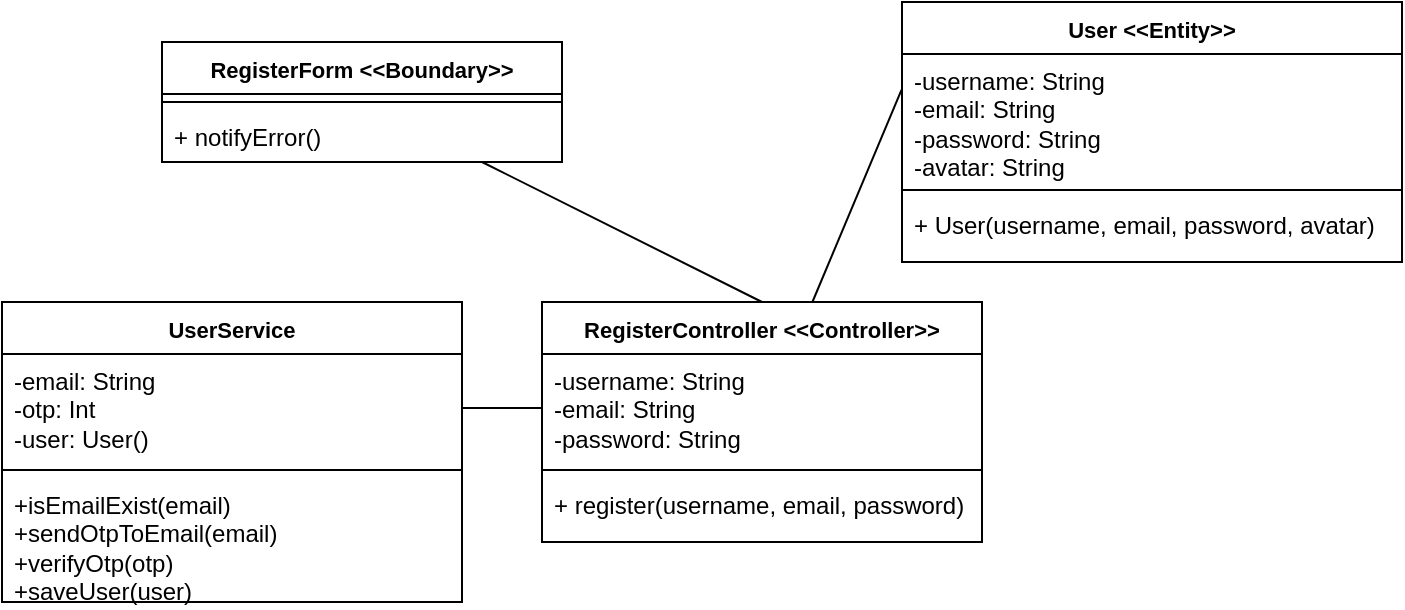 <mxfile version="24.5.1" type="device">
  <diagram id="C5RBs43oDa-KdzZeNtuy" name="Page-1">
    <mxGraphModel dx="981" dy="568" grid="1" gridSize="10" guides="1" tooltips="1" connect="1" arrows="1" fold="1" page="1" pageScale="1" pageWidth="827" pageHeight="1169" math="0" shadow="0">
      <root>
        <mxCell id="WIyWlLk6GJQsqaUBKTNV-0" />
        <mxCell id="WIyWlLk6GJQsqaUBKTNV-1" parent="WIyWlLk6GJQsqaUBKTNV-0" />
        <mxCell id="tG6OJYEXp7zgFaI8tv94-0" value="&lt;font style=&quot;font-size: 11px;&quot;&gt;RegisterForm&amp;nbsp;&lt;/font&gt;&lt;span style=&quot;font-size: 11px; background-color: initial;&quot;&gt;&amp;lt;&amp;lt;Boundary&amp;gt;&amp;gt;&lt;/span&gt;" style="swimlane;fontStyle=1;align=center;verticalAlign=top;childLayout=stackLayout;horizontal=1;startSize=26;horizontalStack=0;resizeParent=1;resizeParentMax=0;resizeLast=0;collapsible=1;marginBottom=0;whiteSpace=wrap;html=1;" vertex="1" parent="WIyWlLk6GJQsqaUBKTNV-1">
          <mxGeometry x="140" y="100" width="200" height="60" as="geometry" />
        </mxCell>
        <mxCell id="tG6OJYEXp7zgFaI8tv94-2" value="" style="line;strokeWidth=1;fillColor=none;align=left;verticalAlign=middle;spacingTop=-1;spacingLeft=3;spacingRight=3;rotatable=0;labelPosition=right;points=[];portConstraint=eastwest;strokeColor=inherit;" vertex="1" parent="tG6OJYEXp7zgFaI8tv94-0">
          <mxGeometry y="26" width="200" height="8" as="geometry" />
        </mxCell>
        <mxCell id="tG6OJYEXp7zgFaI8tv94-3" value="+ notifyError()" style="text;strokeColor=none;fillColor=none;align=left;verticalAlign=top;spacingLeft=4;spacingRight=4;overflow=hidden;rotatable=0;points=[[0,0.5],[1,0.5]];portConstraint=eastwest;whiteSpace=wrap;html=1;" vertex="1" parent="tG6OJYEXp7zgFaI8tv94-0">
          <mxGeometry y="34" width="200" height="26" as="geometry" />
        </mxCell>
        <mxCell id="tG6OJYEXp7zgFaI8tv94-4" value="&lt;font style=&quot;font-size: 11px;&quot;&gt;RegisterController&amp;nbsp;&lt;/font&gt;&lt;span style=&quot;font-size: 11px; background-color: initial;&quot;&gt;&amp;lt;&amp;lt;Controller&amp;gt;&amp;gt;&lt;/span&gt;" style="swimlane;fontStyle=1;align=center;verticalAlign=top;childLayout=stackLayout;horizontal=1;startSize=26;horizontalStack=0;resizeParent=1;resizeParentMax=0;resizeLast=0;collapsible=1;marginBottom=0;whiteSpace=wrap;html=1;" vertex="1" parent="WIyWlLk6GJQsqaUBKTNV-1">
          <mxGeometry x="330" y="230" width="220" height="120" as="geometry" />
        </mxCell>
        <mxCell id="tG6OJYEXp7zgFaI8tv94-5" value="-username: String&lt;div&gt;-email: String&lt;/div&gt;&lt;div&gt;-password: String&lt;/div&gt;" style="text;strokeColor=none;fillColor=none;align=left;verticalAlign=top;spacingLeft=4;spacingRight=4;overflow=hidden;rotatable=0;points=[[0,0.5],[1,0.5]];portConstraint=eastwest;whiteSpace=wrap;html=1;" vertex="1" parent="tG6OJYEXp7zgFaI8tv94-4">
          <mxGeometry y="26" width="220" height="54" as="geometry" />
        </mxCell>
        <mxCell id="tG6OJYEXp7zgFaI8tv94-6" value="" style="line;strokeWidth=1;fillColor=none;align=left;verticalAlign=middle;spacingTop=-1;spacingLeft=3;spacingRight=3;rotatable=0;labelPosition=right;points=[];portConstraint=eastwest;strokeColor=inherit;" vertex="1" parent="tG6OJYEXp7zgFaI8tv94-4">
          <mxGeometry y="80" width="220" height="8" as="geometry" />
        </mxCell>
        <mxCell id="tG6OJYEXp7zgFaI8tv94-7" value="+ register(username, email, password)" style="text;strokeColor=none;fillColor=none;align=left;verticalAlign=top;spacingLeft=4;spacingRight=4;overflow=hidden;rotatable=0;points=[[0,0.5],[1,0.5]];portConstraint=eastwest;whiteSpace=wrap;html=1;" vertex="1" parent="tG6OJYEXp7zgFaI8tv94-4">
          <mxGeometry y="88" width="220" height="32" as="geometry" />
        </mxCell>
        <mxCell id="tG6OJYEXp7zgFaI8tv94-9" value="&lt;font style=&quot;font-size: 11px;&quot;&gt;User&amp;nbsp;&lt;/font&gt;&lt;span style=&quot;font-size: 11px; background-color: initial;&quot;&gt;&amp;lt;&amp;lt;Entity&amp;gt;&amp;gt;&lt;/span&gt;" style="swimlane;fontStyle=1;align=center;verticalAlign=top;childLayout=stackLayout;horizontal=1;startSize=26;horizontalStack=0;resizeParent=1;resizeParentMax=0;resizeLast=0;collapsible=1;marginBottom=0;whiteSpace=wrap;html=1;" vertex="1" parent="WIyWlLk6GJQsqaUBKTNV-1">
          <mxGeometry x="510" y="80" width="250" height="130" as="geometry" />
        </mxCell>
        <mxCell id="tG6OJYEXp7zgFaI8tv94-10" value="-username: String&lt;div&gt;-email: String&lt;/div&gt;&lt;div&gt;-password: String&lt;/div&gt;&lt;div&gt;-avatar: String&lt;/div&gt;" style="text;strokeColor=none;fillColor=none;align=left;verticalAlign=top;spacingLeft=4;spacingRight=4;overflow=hidden;rotatable=0;points=[[0,0.5],[1,0.5]];portConstraint=eastwest;whiteSpace=wrap;html=1;" vertex="1" parent="tG6OJYEXp7zgFaI8tv94-9">
          <mxGeometry y="26" width="250" height="64" as="geometry" />
        </mxCell>
        <mxCell id="tG6OJYEXp7zgFaI8tv94-11" value="" style="line;strokeWidth=1;fillColor=none;align=left;verticalAlign=middle;spacingTop=-1;spacingLeft=3;spacingRight=3;rotatable=0;labelPosition=right;points=[];portConstraint=eastwest;strokeColor=inherit;" vertex="1" parent="tG6OJYEXp7zgFaI8tv94-9">
          <mxGeometry y="90" width="250" height="8" as="geometry" />
        </mxCell>
        <mxCell id="tG6OJYEXp7zgFaI8tv94-12" value="+ User(username, email, password, avatar)" style="text;strokeColor=none;fillColor=none;align=left;verticalAlign=top;spacingLeft=4;spacingRight=4;overflow=hidden;rotatable=0;points=[[0,0.5],[1,0.5]];portConstraint=eastwest;whiteSpace=wrap;html=1;" vertex="1" parent="tG6OJYEXp7zgFaI8tv94-9">
          <mxGeometry y="98" width="250" height="32" as="geometry" />
        </mxCell>
        <mxCell id="tG6OJYEXp7zgFaI8tv94-13" value="" style="endArrow=none;html=1;rounded=0;exitX=0.5;exitY=0;exitDx=0;exitDy=0;" edge="1" parent="WIyWlLk6GJQsqaUBKTNV-1" source="tG6OJYEXp7zgFaI8tv94-4" target="tG6OJYEXp7zgFaI8tv94-0">
          <mxGeometry width="50" height="50" relative="1" as="geometry">
            <mxPoint x="380" y="180" as="sourcePoint" />
            <mxPoint x="430" y="130" as="targetPoint" />
          </mxGeometry>
        </mxCell>
        <mxCell id="tG6OJYEXp7zgFaI8tv94-14" value="" style="endArrow=none;html=1;rounded=0;entryX=-0.001;entryY=0.281;entryDx=0;entryDy=0;entryPerimeter=0;" edge="1" parent="WIyWlLk6GJQsqaUBKTNV-1" source="tG6OJYEXp7zgFaI8tv94-4" target="tG6OJYEXp7zgFaI8tv94-10">
          <mxGeometry width="50" height="50" relative="1" as="geometry">
            <mxPoint x="380" y="210" as="sourcePoint" />
            <mxPoint x="306" y="170" as="targetPoint" />
          </mxGeometry>
        </mxCell>
        <mxCell id="tG6OJYEXp7zgFaI8tv94-15" value="&lt;span style=&quot;font-size: 11px;&quot;&gt;UserService&lt;/span&gt;" style="swimlane;fontStyle=1;align=center;verticalAlign=top;childLayout=stackLayout;horizontal=1;startSize=26;horizontalStack=0;resizeParent=1;resizeParentMax=0;resizeLast=0;collapsible=1;marginBottom=0;whiteSpace=wrap;html=1;" vertex="1" parent="WIyWlLk6GJQsqaUBKTNV-1">
          <mxGeometry x="60" y="230" width="230" height="150" as="geometry" />
        </mxCell>
        <mxCell id="tG6OJYEXp7zgFaI8tv94-16" value="&lt;span style=&quot;background-color: initial;&quot;&gt;-email: String&lt;/span&gt;&lt;div&gt;-otp: Int&lt;/div&gt;&lt;div&gt;-user: User()&lt;/div&gt;" style="text;strokeColor=none;fillColor=none;align=left;verticalAlign=top;spacingLeft=4;spacingRight=4;overflow=hidden;rotatable=0;points=[[0,0.5],[1,0.5]];portConstraint=eastwest;whiteSpace=wrap;html=1;" vertex="1" parent="tG6OJYEXp7zgFaI8tv94-15">
          <mxGeometry y="26" width="230" height="54" as="geometry" />
        </mxCell>
        <mxCell id="tG6OJYEXp7zgFaI8tv94-17" value="" style="line;strokeWidth=1;fillColor=none;align=left;verticalAlign=middle;spacingTop=-1;spacingLeft=3;spacingRight=3;rotatable=0;labelPosition=right;points=[];portConstraint=eastwest;strokeColor=inherit;" vertex="1" parent="tG6OJYEXp7zgFaI8tv94-15">
          <mxGeometry y="80" width="230" height="8" as="geometry" />
        </mxCell>
        <mxCell id="tG6OJYEXp7zgFaI8tv94-18" value="+isEmailExist(email)&lt;div&gt;+sendOtpToEmail(email)&lt;/div&gt;&lt;div&gt;+verifyOtp(otp)&lt;/div&gt;&lt;div&gt;+saveUser(user)&lt;/div&gt;" style="text;strokeColor=none;fillColor=none;align=left;verticalAlign=top;spacingLeft=4;spacingRight=4;overflow=hidden;rotatable=0;points=[[0,0.5],[1,0.5]];portConstraint=eastwest;whiteSpace=wrap;html=1;" vertex="1" parent="tG6OJYEXp7zgFaI8tv94-15">
          <mxGeometry y="88" width="230" height="62" as="geometry" />
        </mxCell>
        <mxCell id="tG6OJYEXp7zgFaI8tv94-19" value="" style="endArrow=none;html=1;rounded=0;exitX=0;exitY=0.5;exitDx=0;exitDy=0;" edge="1" parent="WIyWlLk6GJQsqaUBKTNV-1" source="tG6OJYEXp7zgFaI8tv94-5" target="tG6OJYEXp7zgFaI8tv94-16">
          <mxGeometry width="50" height="50" relative="1" as="geometry">
            <mxPoint x="450" y="240" as="sourcePoint" />
            <mxPoint x="310" y="170" as="targetPoint" />
          </mxGeometry>
        </mxCell>
      </root>
    </mxGraphModel>
  </diagram>
</mxfile>
